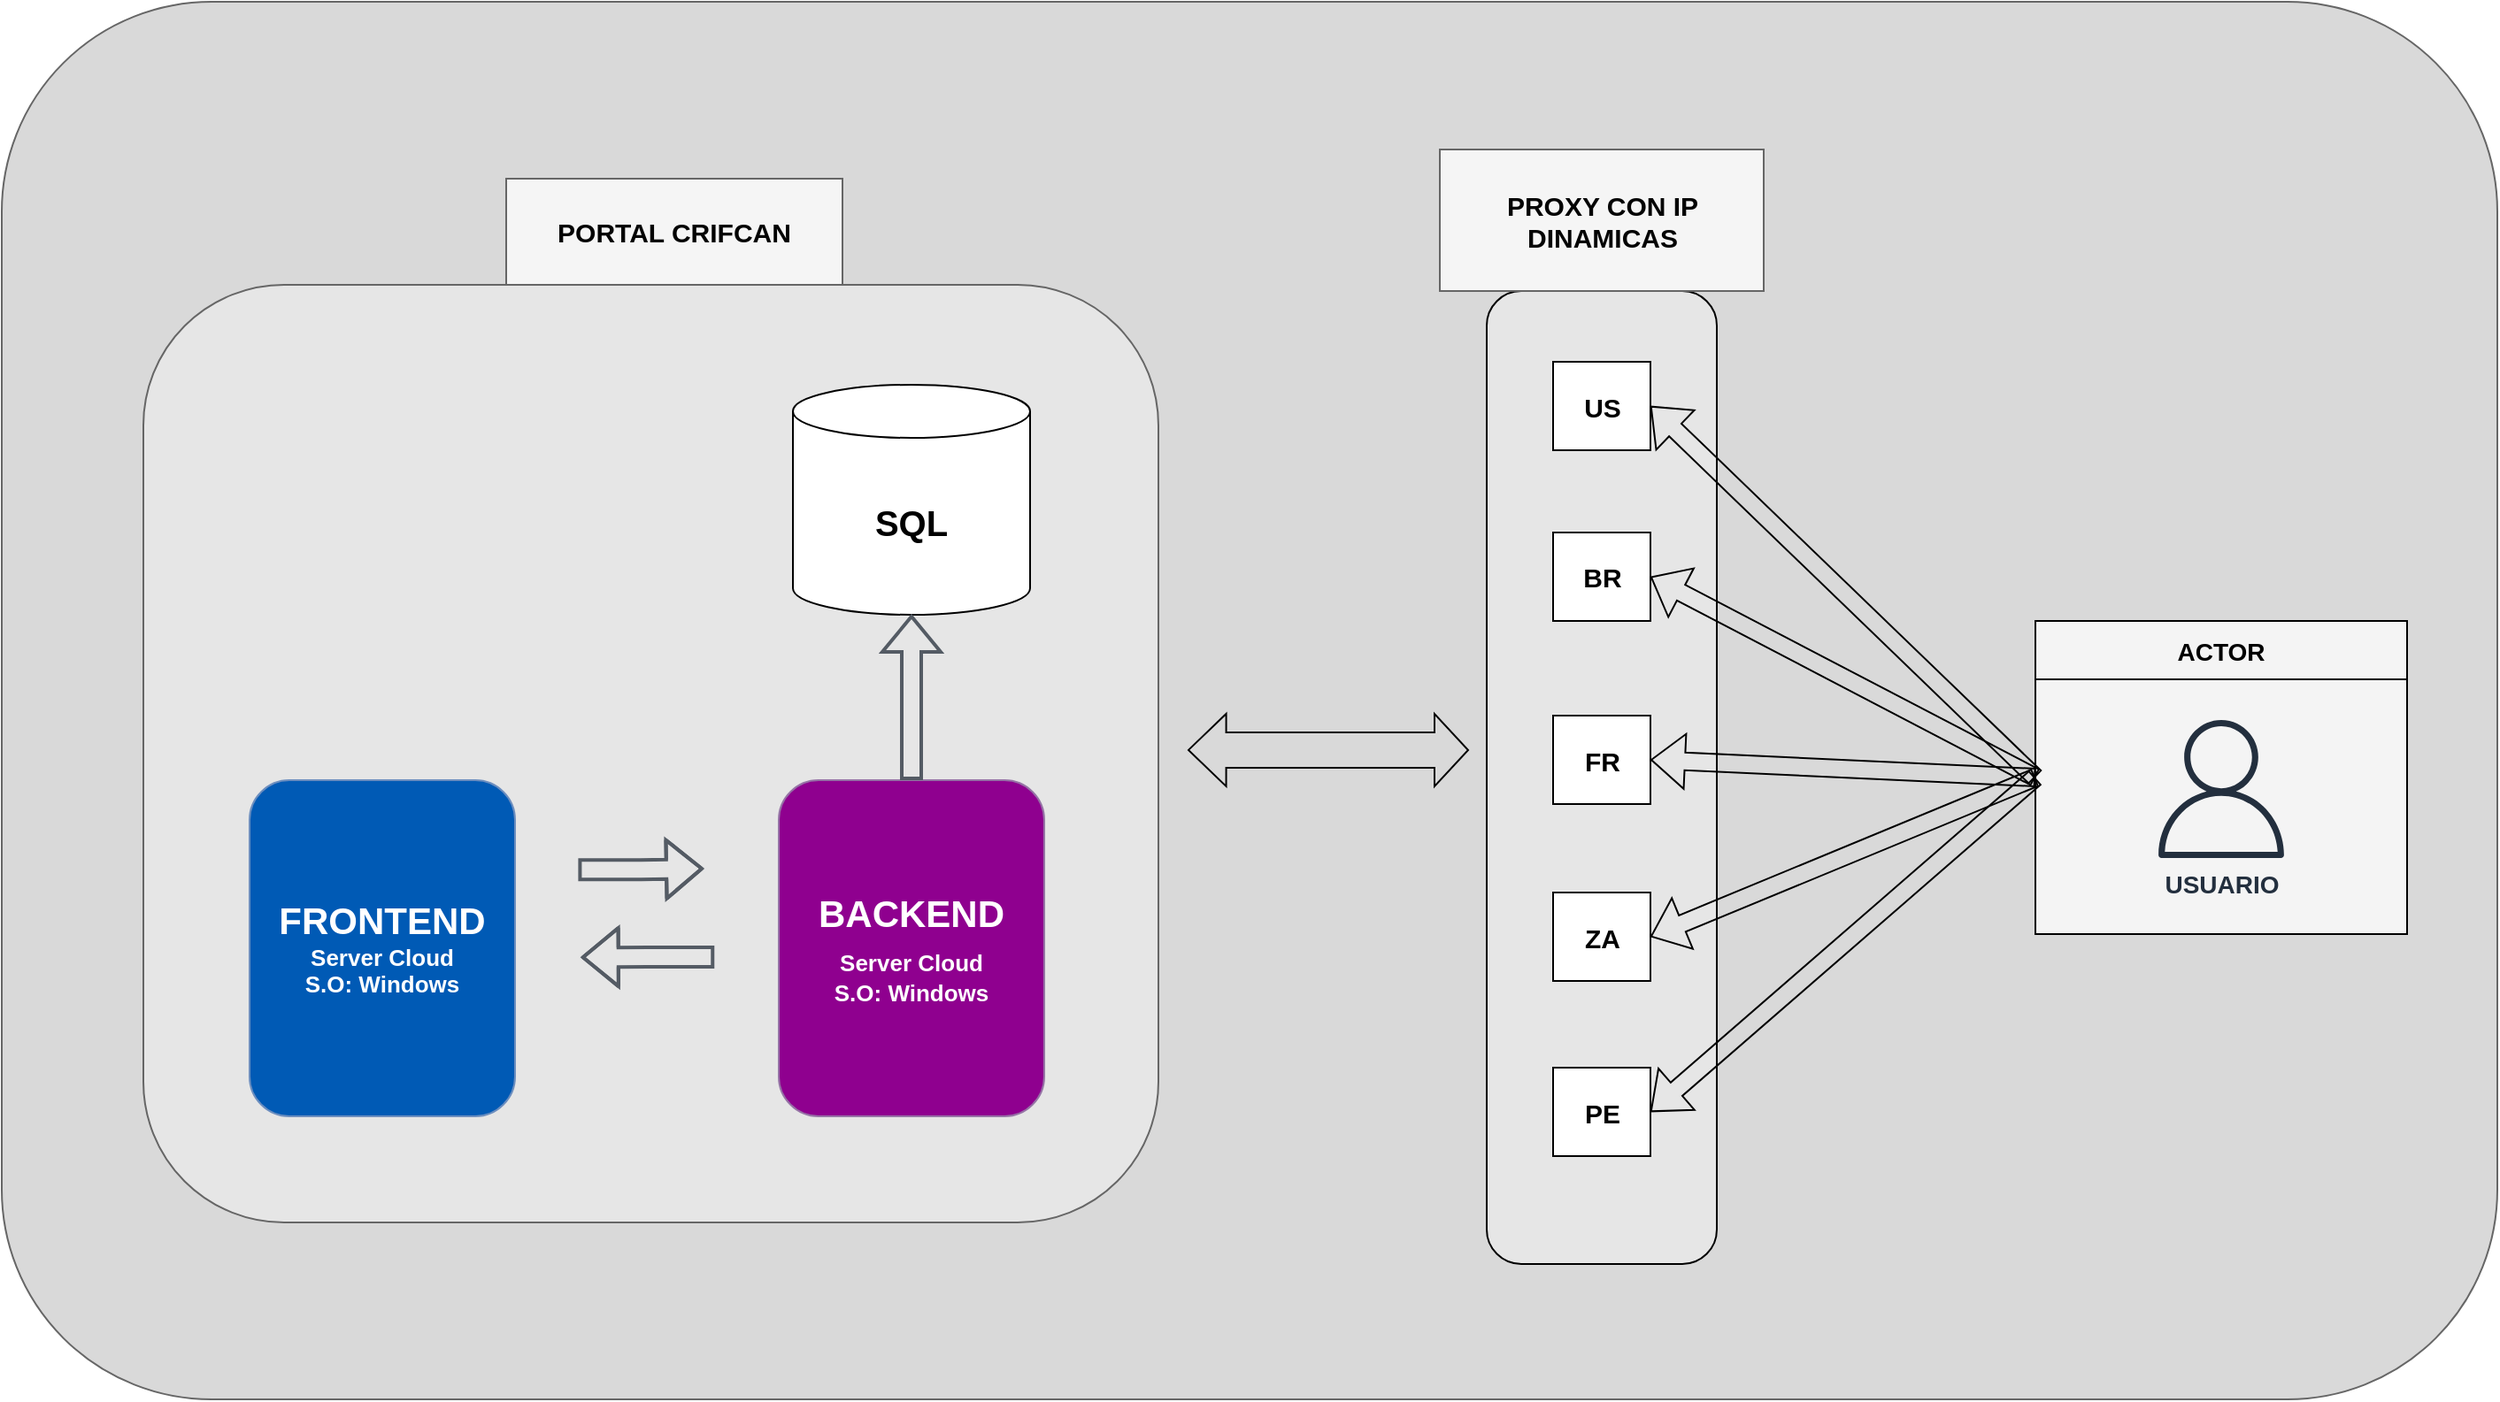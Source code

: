 <mxfile version="24.5.2" type="github">
  <diagram id="Ht1M8jgEwFfnCIfOTk4-" name="Page-1">
    <mxGraphModel dx="3055" dy="31" grid="1" gridSize="10" guides="1" tooltips="1" connect="1" arrows="1" fold="1" page="1" pageScale="1" pageWidth="827" pageHeight="1169" math="0" shadow="0">
      <root>
        <mxCell id="0" />
        <mxCell id="1" parent="0" />
        <mxCell id="gfbdWfcu0fwRzASsN-gX-50" value="" style="rounded=1;whiteSpace=wrap;html=1;fillColor=#D9D9D9;fontColor=#333333;strokeColor=#666666;" parent="1" vertex="1">
          <mxGeometry x="-60" y="1270" width="1410" height="790" as="geometry" />
        </mxCell>
        <mxCell id="gfbdWfcu0fwRzASsN-gX-9" value="" style="rounded=1;whiteSpace=wrap;html=1;fillColor=#E6E6E6;fontColor=#333333;strokeColor=#666666;" parent="1" vertex="1">
          <mxGeometry x="20" y="1430" width="573.5" height="530" as="geometry" />
        </mxCell>
        <mxCell id="gfbdWfcu0fwRzASsN-gX-3" value="&lt;font style=&quot;font-size: 20px;&quot;&gt;&lt;b&gt;SQL&lt;/b&gt;&lt;/font&gt;" style="shape=cylinder3;whiteSpace=wrap;html=1;boundedLbl=1;backgroundOutline=1;size=15;" parent="1" vertex="1">
          <mxGeometry x="387" y="1486.5" width="134" height="130" as="geometry" />
        </mxCell>
        <mxCell id="gfbdWfcu0fwRzASsN-gX-5" value="&lt;font color=&quot;#ffffff&quot; style=&quot;font-size: 21px;&quot;&gt;&lt;b&gt;BACKEND&lt;/b&gt;&lt;/font&gt;&lt;div&gt;&lt;b style=&quot;color: rgb(255, 255, 255); font-size: 13px;&quot;&gt;Server Cloud&lt;/b&gt;&lt;font color=&quot;#ffffff&quot;&gt;&lt;span style=&quot;font-size: 21px;&quot;&gt;&lt;b&gt;&lt;br&gt;&lt;/b&gt;&lt;/span&gt;&lt;/font&gt;&lt;div&gt;&lt;b style=&quot;color: rgb(255, 255, 255); font-size: 13px;&quot;&gt;S.O: Windows&lt;/b&gt;&lt;br&gt;&lt;/div&gt;&lt;/div&gt;" style="rounded=1;whiteSpace=wrap;html=1;fillColor=#8F008F;strokeColor=#9673a6;" parent="1" vertex="1">
          <mxGeometry x="379" y="1710" width="150" height="190" as="geometry" />
        </mxCell>
        <mxCell id="gfbdWfcu0fwRzASsN-gX-6" value="&lt;font color=&quot;#ffffff&quot; style=&quot;font-size: 21px;&quot;&gt;&lt;b&gt;FRONTEND&lt;/b&gt;&lt;/font&gt;&lt;div style=&quot;font-size: 13px;&quot;&gt;&lt;font style=&quot;font-size: 13px;&quot; color=&quot;#ffffff&quot;&gt;&lt;span style=&quot;&quot;&gt;&lt;b&gt;Server Cloud&lt;br&gt;&lt;/b&gt;&lt;/span&gt;&lt;/font&gt;&lt;div&gt;&lt;font color=&quot;#ffffff&quot; style=&quot;font-size: 13px;&quot;&gt;&lt;b&gt;S.O: Windows&lt;/b&gt;&lt;/font&gt;&lt;/div&gt;&lt;/div&gt;" style="rounded=1;whiteSpace=wrap;html=1;fillColor=#005AB5;strokeColor=#6c8ebf;" parent="1" vertex="1">
          <mxGeometry x="80" y="1710" width="150" height="190" as="geometry" />
        </mxCell>
        <mxCell id="gfbdWfcu0fwRzASsN-gX-8" value="" style="rounded=0;orthogonalLoop=1;jettySize=auto;html=1;endArrow=open;endFill=0;strokeColor=#545B64;strokeWidth=2;fontSize=14;shape=flexArrow;exitX=0.5;exitY=0;exitDx=0;exitDy=0;entryX=0.5;entryY=1;entryDx=0;entryDy=0;entryPerimeter=0;" parent="1" source="gfbdWfcu0fwRzASsN-gX-5" target="gfbdWfcu0fwRzASsN-gX-3" edge="1">
          <mxGeometry relative="1" as="geometry">
            <mxPoint x="387" y="1710" as="sourcePoint" />
            <mxPoint x="349" y="1628" as="targetPoint" />
          </mxGeometry>
        </mxCell>
        <mxCell id="gfbdWfcu0fwRzASsN-gX-10" value="&lt;font color=&quot;#030303&quot; style=&quot;font-size: 15px;&quot;&gt;&lt;b&gt;PORTAL CRIFCAN&lt;/b&gt;&lt;/font&gt;" style="rounded=0;whiteSpace=wrap;html=1;fillColor=#f5f5f5;fontColor=#333333;strokeColor=#666666;" parent="1" vertex="1">
          <mxGeometry x="225" y="1370" width="190" height="60" as="geometry" />
        </mxCell>
        <mxCell id="gfbdWfcu0fwRzASsN-gX-11" value="ACTOR" style="swimlane;fontSize=14;align=center;swimlaneFillColor=#f4f4f4;fillColor=#f4f4f4;startSize=33;container=1;pointerEvents=0;collapsible=0;recursiveResize=0;fontStyle=1" parent="1" vertex="1">
          <mxGeometry x="1089" y="1620" width="210" height="177" as="geometry" />
        </mxCell>
        <mxCell id="gfbdWfcu0fwRzASsN-gX-12" value="&lt;b&gt;&lt;font style=&quot;font-size: 14px;&quot;&gt;USUARIO&lt;/font&gt;&lt;/b&gt;" style="outlineConnect=0;fontColor=#232F3E;gradientColor=none;fillColor=#232F3E;strokeColor=none;dashed=0;verticalLabelPosition=bottom;verticalAlign=top;align=center;html=1;fontSize=12;fontStyle=0;aspect=fixed;pointerEvents=1;shape=mxgraph.aws4.user;labelBackgroundColor=none;" parent="gfbdWfcu0fwRzASsN-gX-11" vertex="1">
          <mxGeometry x="66" y="56" width="78" height="78" as="geometry" />
        </mxCell>
        <mxCell id="gfbdWfcu0fwRzASsN-gX-14" value="" style="rounded=1;whiteSpace=wrap;html=1;fillColor=#E6E6E6;" parent="1" vertex="1">
          <mxGeometry x="779" y="1433.5" width="130" height="550" as="geometry" />
        </mxCell>
        <mxCell id="gfbdWfcu0fwRzASsN-gX-15" value="&lt;font color=&quot;#030303&quot; style=&quot;font-size: 15px;&quot;&gt;&lt;b&gt;PROXY CON IP DINAMICAS&lt;/b&gt;&lt;/font&gt;" style="rounded=0;whiteSpace=wrap;html=1;fillColor=#f5f5f5;fontColor=#333333;strokeColor=#666666;" parent="1" vertex="1">
          <mxGeometry x="752.5" y="1353.5" width="183" height="80" as="geometry" />
        </mxCell>
        <mxCell id="gfbdWfcu0fwRzASsN-gX-16" value="&lt;font style=&quot;font-size: 15px;&quot;&gt;&lt;b&gt;US&lt;/b&gt;&lt;/font&gt;" style="rounded=0;whiteSpace=wrap;html=1;" parent="1" vertex="1">
          <mxGeometry x="816.5" y="1473.5" width="55" height="50" as="geometry" />
        </mxCell>
        <mxCell id="gfbdWfcu0fwRzASsN-gX-17" value="&lt;font style=&quot;font-size: 15px;&quot;&gt;&lt;b&gt;BR&lt;/b&gt;&lt;/font&gt;" style="rounded=0;whiteSpace=wrap;html=1;" parent="1" vertex="1">
          <mxGeometry x="816.5" y="1570" width="55" height="50" as="geometry" />
        </mxCell>
        <mxCell id="gfbdWfcu0fwRzASsN-gX-18" value="&lt;font style=&quot;font-size: 15px;&quot;&gt;&lt;b&gt;FR&lt;/b&gt;&lt;/font&gt;" style="rounded=0;whiteSpace=wrap;html=1;" parent="1" vertex="1">
          <mxGeometry x="816.5" y="1673.5" width="55" height="50" as="geometry" />
        </mxCell>
        <mxCell id="gfbdWfcu0fwRzASsN-gX-19" value="&lt;font style=&quot;font-size: 15px;&quot;&gt;&lt;b&gt;ZA&lt;/b&gt;&lt;/font&gt;" style="rounded=0;whiteSpace=wrap;html=1;" parent="1" vertex="1">
          <mxGeometry x="816.5" y="1773.5" width="55" height="50" as="geometry" />
        </mxCell>
        <mxCell id="gfbdWfcu0fwRzASsN-gX-20" value="&lt;font style=&quot;font-size: 15px;&quot;&gt;&lt;b&gt;PE&lt;/b&gt;&lt;/font&gt;" style="rounded=0;whiteSpace=wrap;html=1;" parent="1" vertex="1">
          <mxGeometry x="816.5" y="1872.5" width="55" height="50" as="geometry" />
        </mxCell>
        <mxCell id="gfbdWfcu0fwRzASsN-gX-21" style="edgeStyle=elbowEdgeStyle;rounded=0;orthogonalLoop=1;jettySize=auto;html=1;endArrow=open;endFill=0;strokeColor=#545B64;strokeWidth=2;fontSize=14;exitX=0.35;exitY=0.642;exitDx=0;exitDy=0;exitPerimeter=0;entryX=0.012;entryY=0.314;entryDx=0;entryDy=0;entryPerimeter=0;shape=flexArrow;" parent="1" edge="1">
          <mxGeometry relative="1" as="geometry">
            <mxPoint x="265.7" y="1760.6" as="sourcePoint" />
            <mxPoint x="336.5" y="1760.0" as="targetPoint" />
          </mxGeometry>
        </mxCell>
        <mxCell id="gfbdWfcu0fwRzASsN-gX-22" style="edgeStyle=elbowEdgeStyle;rounded=0;orthogonalLoop=1;jettySize=auto;html=1;endArrow=open;endFill=0;strokeColor=#545B64;strokeWidth=2;fontSize=14;entryX=1.005;entryY=0.585;entryDx=0;entryDy=0;entryPerimeter=0;shape=flexArrow;" parent="1" edge="1">
          <mxGeometry relative="1" as="geometry">
            <mxPoint x="342.63" y="1810" as="sourcePoint" />
            <mxPoint x="267.38" y="1810.15" as="targetPoint" />
          </mxGeometry>
        </mxCell>
        <mxCell id="gfbdWfcu0fwRzASsN-gX-23" value="" style="endArrow=classic;html=1;rounded=0;exitX=0;exitY=0.5;exitDx=0;exitDy=0;entryX=1;entryY=0.5;entryDx=0;entryDy=0;endFill=1;shape=flexArrow;" parent="1" source="gfbdWfcu0fwRzASsN-gX-11" target="gfbdWfcu0fwRzASsN-gX-16" edge="1">
          <mxGeometry width="50" height="50" relative="1" as="geometry">
            <mxPoint x="1149" y="1833.5" as="sourcePoint" />
            <mxPoint x="1199" y="1783.5" as="targetPoint" />
          </mxGeometry>
        </mxCell>
        <mxCell id="gfbdWfcu0fwRzASsN-gX-24" value="" style="endArrow=classic;html=1;rounded=0;entryX=1;entryY=0.5;entryDx=0;entryDy=0;exitX=0;exitY=0.5;exitDx=0;exitDy=0;shape=flexArrow;" parent="1" source="gfbdWfcu0fwRzASsN-gX-11" target="gfbdWfcu0fwRzASsN-gX-17" edge="1">
          <mxGeometry width="50" height="50" relative="1" as="geometry">
            <mxPoint x="1089" y="1683.5" as="sourcePoint" />
            <mxPoint x="882" y="1508.5" as="targetPoint" />
          </mxGeometry>
        </mxCell>
        <mxCell id="gfbdWfcu0fwRzASsN-gX-25" value="" style="endArrow=classic;html=1;rounded=0;entryX=1;entryY=0.5;entryDx=0;entryDy=0;exitX=0;exitY=0.5;exitDx=0;exitDy=0;shape=flexArrow;" parent="1" source="gfbdWfcu0fwRzASsN-gX-11" target="gfbdWfcu0fwRzASsN-gX-18" edge="1">
          <mxGeometry width="50" height="50" relative="1" as="geometry">
            <mxPoint x="1089" y="1683.5" as="sourcePoint" />
            <mxPoint x="892" y="1518.5" as="targetPoint" />
          </mxGeometry>
        </mxCell>
        <mxCell id="gfbdWfcu0fwRzASsN-gX-26" value="" style="endArrow=classic;html=1;rounded=0;entryX=1;entryY=0.5;entryDx=0;entryDy=0;exitX=0;exitY=0.5;exitDx=0;exitDy=0;shape=flexArrow;" parent="1" source="gfbdWfcu0fwRzASsN-gX-11" target="gfbdWfcu0fwRzASsN-gX-19" edge="1">
          <mxGeometry width="50" height="50" relative="1" as="geometry">
            <mxPoint x="1089" y="1683.5" as="sourcePoint" />
            <mxPoint x="902" y="1528.5" as="targetPoint" />
          </mxGeometry>
        </mxCell>
        <mxCell id="gfbdWfcu0fwRzASsN-gX-27" value="" style="endArrow=classic;html=1;rounded=0;entryX=1;entryY=0.5;entryDx=0;entryDy=0;exitX=0;exitY=0.5;exitDx=0;exitDy=0;shape=flexArrow;" parent="1" source="gfbdWfcu0fwRzASsN-gX-11" target="gfbdWfcu0fwRzASsN-gX-20" edge="1">
          <mxGeometry width="50" height="50" relative="1" as="geometry">
            <mxPoint x="1089" y="1683.5" as="sourcePoint" />
            <mxPoint x="949" y="1853.5" as="targetPoint" />
          </mxGeometry>
        </mxCell>
        <mxCell id="F50Qs25oiaLgKkYfaE8E-3" value="" style="shape=flexArrow;endArrow=classic;startArrow=classic;html=1;rounded=0;width=20;startSize=6.762;" edge="1" parent="1">
          <mxGeometry width="100" height="100" relative="1" as="geometry">
            <mxPoint x="610" y="1692.949" as="sourcePoint" />
            <mxPoint x="769" y="1693" as="targetPoint" />
          </mxGeometry>
        </mxCell>
      </root>
    </mxGraphModel>
  </diagram>
</mxfile>
